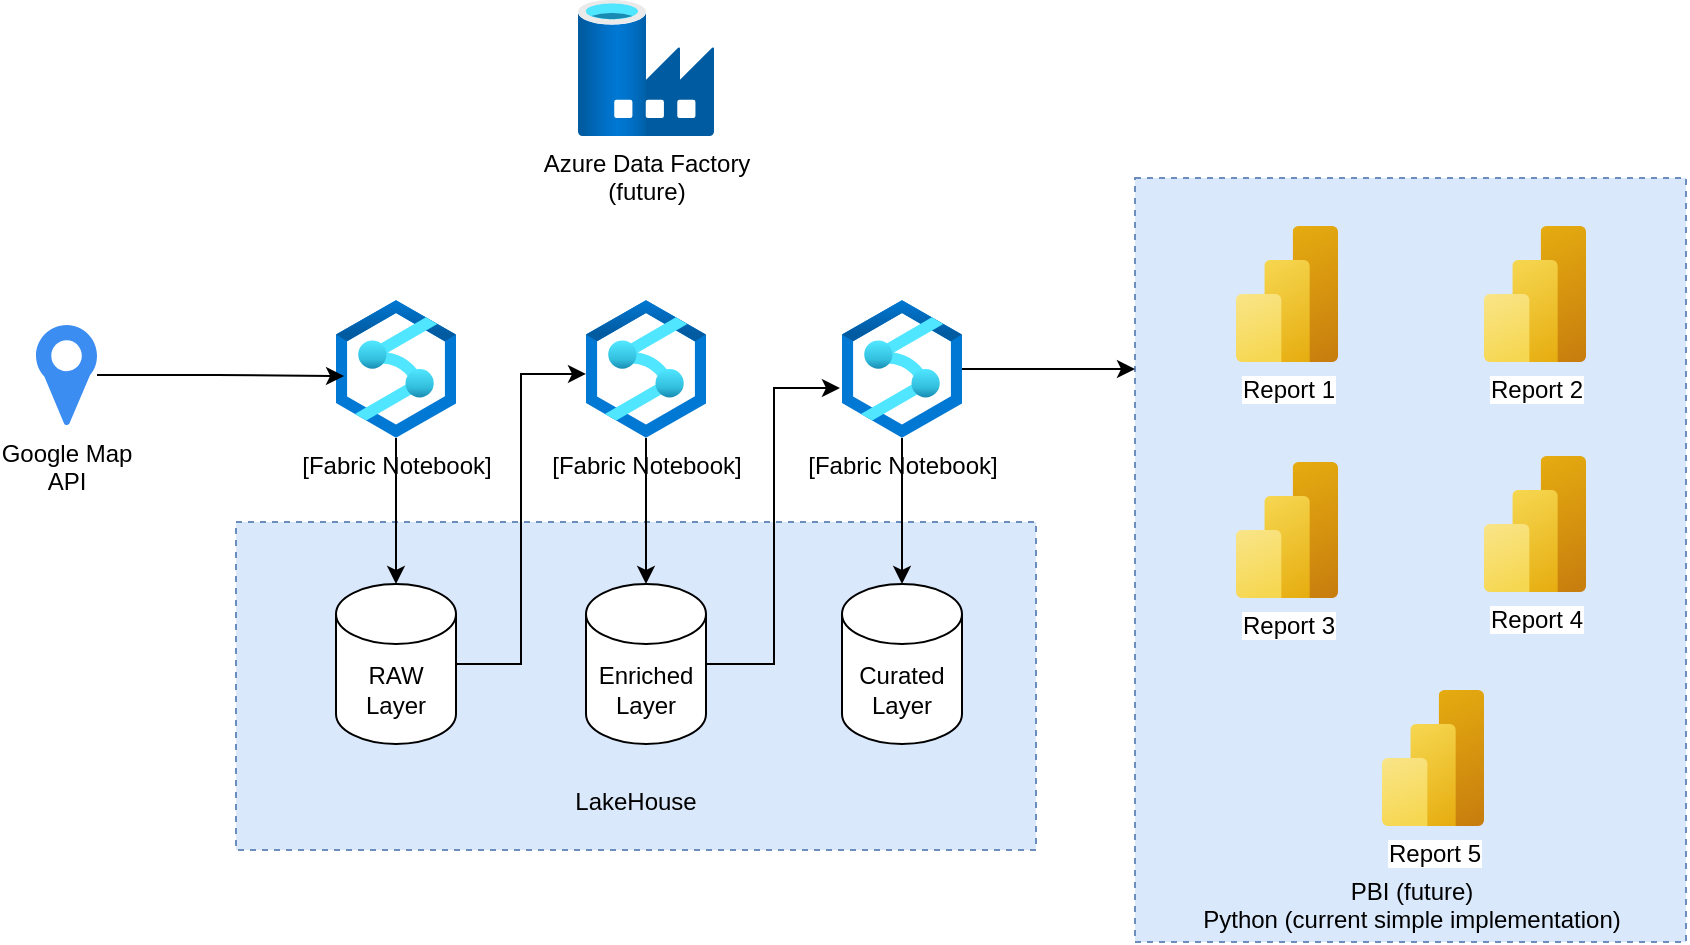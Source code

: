 <mxfile version="24.7.17">
  <diagram name="Page-1" id="LjbKRYfqVMJEO9M4fO61">
    <mxGraphModel dx="984" dy="633" grid="1" gridSize="25" guides="1" tooltips="1" connect="1" arrows="1" fold="1" page="1" pageScale="1" pageWidth="850" pageHeight="1100" math="0" shadow="0">
      <root>
        <mxCell id="0" />
        <mxCell id="1" parent="0" />
        <mxCell id="gOR0ky5Z3ZqMc97cAOBS-26" value="&lt;div&gt;&lt;br&gt;&lt;/div&gt;&lt;div&gt;&lt;br&gt;&lt;/div&gt;&lt;div&gt;&lt;br&gt;&lt;/div&gt;&lt;div&gt;&lt;br&gt;&lt;/div&gt;&lt;div&gt;&lt;br&gt;&lt;/div&gt;&lt;div&gt;&lt;br&gt;&lt;/div&gt;&lt;div&gt;&lt;br&gt;&lt;/div&gt;&lt;div&gt;&lt;br&gt;&lt;/div&gt;&lt;div&gt;&lt;br&gt;&lt;/div&gt;&lt;div&gt;&lt;br&gt;&lt;/div&gt;&lt;div&gt;&lt;br&gt;&lt;/div&gt;&lt;div&gt;&lt;br&gt;&lt;/div&gt;&lt;div&gt;&lt;br&gt;&lt;/div&gt;&lt;div&gt;&lt;br&gt;&lt;/div&gt;&lt;div&gt;&lt;br&gt;&lt;/div&gt;&lt;div&gt;&lt;br&gt;&lt;/div&gt;&lt;div&gt;&lt;br&gt;&lt;/div&gt;&lt;div&gt;&lt;br&gt;&lt;/div&gt;&lt;div&gt;&lt;br&gt;&lt;/div&gt;&lt;div&gt;&lt;br&gt;&lt;/div&gt;&lt;div&gt;&lt;br&gt;&lt;/div&gt;&lt;div&gt;&lt;br&gt;&lt;/div&gt;&lt;div&gt;&lt;br&gt;&lt;/div&gt;&lt;div&gt;&lt;br&gt;&lt;/div&gt;&lt;div&gt;PBI (future)&lt;/div&gt;&lt;div&gt;Python (current simple implementation)&lt;/div&gt;" style="rounded=0;whiteSpace=wrap;html=1;dashed=1;fillColor=#dae8fc;strokeColor=#6c8ebf;" vertex="1" parent="1">
          <mxGeometry x="624.5" y="114" width="275.5" height="382" as="geometry" />
        </mxCell>
        <mxCell id="gOR0ky5Z3ZqMc97cAOBS-14" value="&lt;div&gt;&lt;br&gt;&lt;/div&gt;&lt;div&gt;&lt;br&gt;&lt;/div&gt;&lt;div&gt;&lt;br&gt;&lt;/div&gt;&lt;div&gt;&lt;br&gt;&lt;/div&gt;&lt;div&gt;&lt;br&gt;&lt;/div&gt;&lt;div&gt;&lt;br&gt;&lt;/div&gt;&lt;div&gt;&lt;br&gt;&lt;/div&gt;&lt;div&gt;&lt;br&gt;&lt;/div&gt;&lt;div&gt;LakeHouse&lt;/div&gt;" style="rounded=0;whiteSpace=wrap;html=1;dashed=1;fillColor=#dae8fc;strokeColor=#6c8ebf;" vertex="1" parent="1">
          <mxGeometry x="175" y="286" width="400" height="164" as="geometry" />
        </mxCell>
        <mxCell id="gOR0ky5Z3ZqMc97cAOBS-1" value="Google Map&lt;div&gt;API&lt;/div&gt;" style="sketch=0;html=1;aspect=fixed;strokeColor=none;shadow=0;fillColor=#3B8DF1;verticalAlign=top;labelPosition=center;verticalLabelPosition=bottom;shape=mxgraph.gcp2.maps_api" vertex="1" parent="1">
          <mxGeometry x="75" y="187.5" width="30.5" height="50" as="geometry" />
        </mxCell>
        <mxCell id="gOR0ky5Z3ZqMc97cAOBS-3" value="[Fabric Notebook]&lt;div&gt;&lt;div&gt;&lt;br&gt;&lt;/div&gt;&lt;/div&gt;" style="image;aspect=fixed;html=1;points=[];align=center;fontSize=12;image=img/lib/azure2/analytics/Azure_Synapse_Analytics.svg;" vertex="1" parent="1">
          <mxGeometry x="225" y="175" width="60" height="69" as="geometry" />
        </mxCell>
        <mxCell id="gOR0ky5Z3ZqMc97cAOBS-4" value="RAW&lt;div&gt;Layer&lt;/div&gt;" style="shape=cylinder3;whiteSpace=wrap;html=1;boundedLbl=1;backgroundOutline=1;size=15;" vertex="1" parent="1">
          <mxGeometry x="225" y="317" width="60" height="80" as="geometry" />
        </mxCell>
        <mxCell id="gOR0ky5Z3ZqMc97cAOBS-5" value="[Fabric Notebook]&lt;div&gt;&lt;div&gt;&lt;br&gt;&lt;/div&gt;&lt;/div&gt;" style="image;aspect=fixed;html=1;points=[];align=center;fontSize=12;image=img/lib/azure2/analytics/Azure_Synapse_Analytics.svg;" vertex="1" parent="1">
          <mxGeometry x="350" y="175" width="60" height="69" as="geometry" />
        </mxCell>
        <mxCell id="gOR0ky5Z3ZqMc97cAOBS-6" value="&lt;div&gt;Enriched&lt;/div&gt;&lt;div&gt;Layer&lt;/div&gt;" style="shape=cylinder3;whiteSpace=wrap;html=1;boundedLbl=1;backgroundOutline=1;size=15;" vertex="1" parent="1">
          <mxGeometry x="350" y="317" width="60" height="80" as="geometry" />
        </mxCell>
        <mxCell id="gOR0ky5Z3ZqMc97cAOBS-27" style="edgeStyle=orthogonalEdgeStyle;rounded=0;orthogonalLoop=1;jettySize=auto;html=1;entryX=0;entryY=0.25;entryDx=0;entryDy=0;" edge="1" parent="1" source="gOR0ky5Z3ZqMc97cAOBS-7" target="gOR0ky5Z3ZqMc97cAOBS-26">
          <mxGeometry relative="1" as="geometry" />
        </mxCell>
        <mxCell id="gOR0ky5Z3ZqMc97cAOBS-7" value="[Fabric Notebook]&lt;div&gt;&lt;div&gt;&lt;br&gt;&lt;/div&gt;&lt;/div&gt;" style="image;aspect=fixed;html=1;points=[];align=center;fontSize=12;image=img/lib/azure2/analytics/Azure_Synapse_Analytics.svg;" vertex="1" parent="1">
          <mxGeometry x="478" y="175" width="60" height="69" as="geometry" />
        </mxCell>
        <mxCell id="gOR0ky5Z3ZqMc97cAOBS-8" value="&lt;div&gt;Curated&lt;/div&gt;&lt;div&gt;Layer&lt;/div&gt;" style="shape=cylinder3;whiteSpace=wrap;html=1;boundedLbl=1;backgroundOutline=1;size=15;" vertex="1" parent="1">
          <mxGeometry x="478" y="317" width="60" height="80" as="geometry" />
        </mxCell>
        <mxCell id="gOR0ky5Z3ZqMc97cAOBS-11" style="edgeStyle=orthogonalEdgeStyle;rounded=0;orthogonalLoop=1;jettySize=auto;html=1;entryX=0.5;entryY=0;entryDx=0;entryDy=0;entryPerimeter=0;" edge="1" parent="1" source="gOR0ky5Z3ZqMc97cAOBS-3" target="gOR0ky5Z3ZqMc97cAOBS-4">
          <mxGeometry relative="1" as="geometry" />
        </mxCell>
        <mxCell id="gOR0ky5Z3ZqMc97cAOBS-12" style="edgeStyle=orthogonalEdgeStyle;rounded=0;orthogonalLoop=1;jettySize=auto;html=1;entryX=0.5;entryY=0;entryDx=0;entryDy=0;entryPerimeter=0;" edge="1" parent="1" source="gOR0ky5Z3ZqMc97cAOBS-5" target="gOR0ky5Z3ZqMc97cAOBS-6">
          <mxGeometry relative="1" as="geometry" />
        </mxCell>
        <mxCell id="gOR0ky5Z3ZqMc97cAOBS-13" style="edgeStyle=orthogonalEdgeStyle;rounded=0;orthogonalLoop=1;jettySize=auto;html=1;entryX=0.5;entryY=0;entryDx=0;entryDy=0;entryPerimeter=0;" edge="1" parent="1" source="gOR0ky5Z3ZqMc97cAOBS-7" target="gOR0ky5Z3ZqMc97cAOBS-8">
          <mxGeometry relative="1" as="geometry" />
        </mxCell>
        <mxCell id="gOR0ky5Z3ZqMc97cAOBS-15" value="Azure Data Factory&lt;div&gt;(future)&lt;/div&gt;" style="image;aspect=fixed;html=1;points=[];align=center;fontSize=12;image=img/lib/azure2/databases/Data_Factory.svg;dashed=1;" vertex="1" parent="1">
          <mxGeometry x="346" y="25" width="68" height="68" as="geometry" />
        </mxCell>
        <mxCell id="gOR0ky5Z3ZqMc97cAOBS-16" value="Report 3" style="image;aspect=fixed;html=1;points=[];align=center;fontSize=12;image=img/lib/azure2/analytics/Power_BI_Embedded.svg;" vertex="1" parent="1">
          <mxGeometry x="675" y="256" width="51" height="68" as="geometry" />
        </mxCell>
        <mxCell id="gOR0ky5Z3ZqMc97cAOBS-17" style="edgeStyle=orthogonalEdgeStyle;rounded=0;orthogonalLoop=1;jettySize=auto;html=1;entryX=0.067;entryY=0.551;entryDx=0;entryDy=0;entryPerimeter=0;" edge="1" parent="1" source="gOR0ky5Z3ZqMc97cAOBS-1" target="gOR0ky5Z3ZqMc97cAOBS-3">
          <mxGeometry relative="1" as="geometry" />
        </mxCell>
        <mxCell id="gOR0ky5Z3ZqMc97cAOBS-18" style="edgeStyle=orthogonalEdgeStyle;rounded=0;orthogonalLoop=1;jettySize=auto;html=1;entryX=0;entryY=0.536;entryDx=0;entryDy=0;entryPerimeter=0;" edge="1" parent="1" source="gOR0ky5Z3ZqMc97cAOBS-4" target="gOR0ky5Z3ZqMc97cAOBS-5">
          <mxGeometry relative="1" as="geometry" />
        </mxCell>
        <mxCell id="gOR0ky5Z3ZqMc97cAOBS-19" style="edgeStyle=orthogonalEdgeStyle;rounded=0;orthogonalLoop=1;jettySize=auto;html=1;entryX=-0.017;entryY=0.638;entryDx=0;entryDy=0;entryPerimeter=0;" edge="1" parent="1" source="gOR0ky5Z3ZqMc97cAOBS-6" target="gOR0ky5Z3ZqMc97cAOBS-7">
          <mxGeometry relative="1" as="geometry" />
        </mxCell>
        <mxCell id="gOR0ky5Z3ZqMc97cAOBS-21" value="Report 2" style="image;aspect=fixed;html=1;points=[];align=center;fontSize=12;image=img/lib/azure2/analytics/Power_BI_Embedded.svg;" vertex="1" parent="1">
          <mxGeometry x="799" y="138" width="51" height="68" as="geometry" />
        </mxCell>
        <mxCell id="gOR0ky5Z3ZqMc97cAOBS-23" value="Report 4" style="image;aspect=fixed;html=1;points=[];align=center;fontSize=12;image=img/lib/azure2/analytics/Power_BI_Embedded.svg;" vertex="1" parent="1">
          <mxGeometry x="799" y="253" width="51" height="68" as="geometry" />
        </mxCell>
        <mxCell id="gOR0ky5Z3ZqMc97cAOBS-24" value="Report 5" style="image;aspect=fixed;html=1;points=[];align=center;fontSize=12;image=img/lib/azure2/analytics/Power_BI_Embedded.svg;" vertex="1" parent="1">
          <mxGeometry x="748" y="370" width="51" height="68" as="geometry" />
        </mxCell>
        <mxCell id="gOR0ky5Z3ZqMc97cAOBS-25" value="Report 1" style="image;aspect=fixed;html=1;points=[];align=center;fontSize=12;image=img/lib/azure2/analytics/Power_BI_Embedded.svg;" vertex="1" parent="1">
          <mxGeometry x="675" y="138" width="51" height="68" as="geometry" />
        </mxCell>
      </root>
    </mxGraphModel>
  </diagram>
</mxfile>
